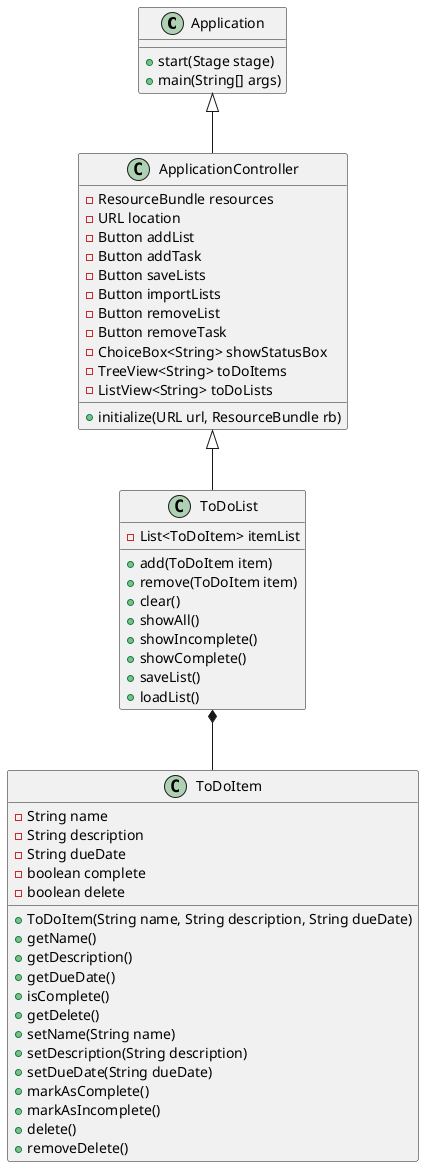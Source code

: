 @startuml

class Application {
+start(Stage stage)
+main(String[] args)
}

class ApplicationController {
-ResourceBundle resources
-URL location
-Button addList
-Button addTask
-Button saveLists
-Button importLists
-Button removeList
-Button removeTask
-ChoiceBox<String> showStatusBox
-TreeView<String> toDoItems
-ListView<String> toDoLists

+initialize(URL url, ResourceBundle rb)
}

class ToDoList {
-List<ToDoItem> itemList

+add(ToDoItem item)
+remove(ToDoItem item)
+clear()
+showAll()
+showIncomplete()
+showComplete()
+saveList()
+loadList()
}

class ToDoItem {
-String name
-String description
-String dueDate
-boolean complete
-boolean delete

+ToDoItem(String name, String description, String dueDate)
+getName()
+getDescription()
+getDueDate()
+isComplete()
+getDelete()
+setName(String name)
+setDescription(String description)
+setDueDate(String dueDate)
+markAsComplete()
+markAsIncomplete()
+delete()
+removeDelete()
}

Application <|-- ApplicationController
ApplicationController <|-- ToDoList

ToDoList *-- ToDoItem




@enduml